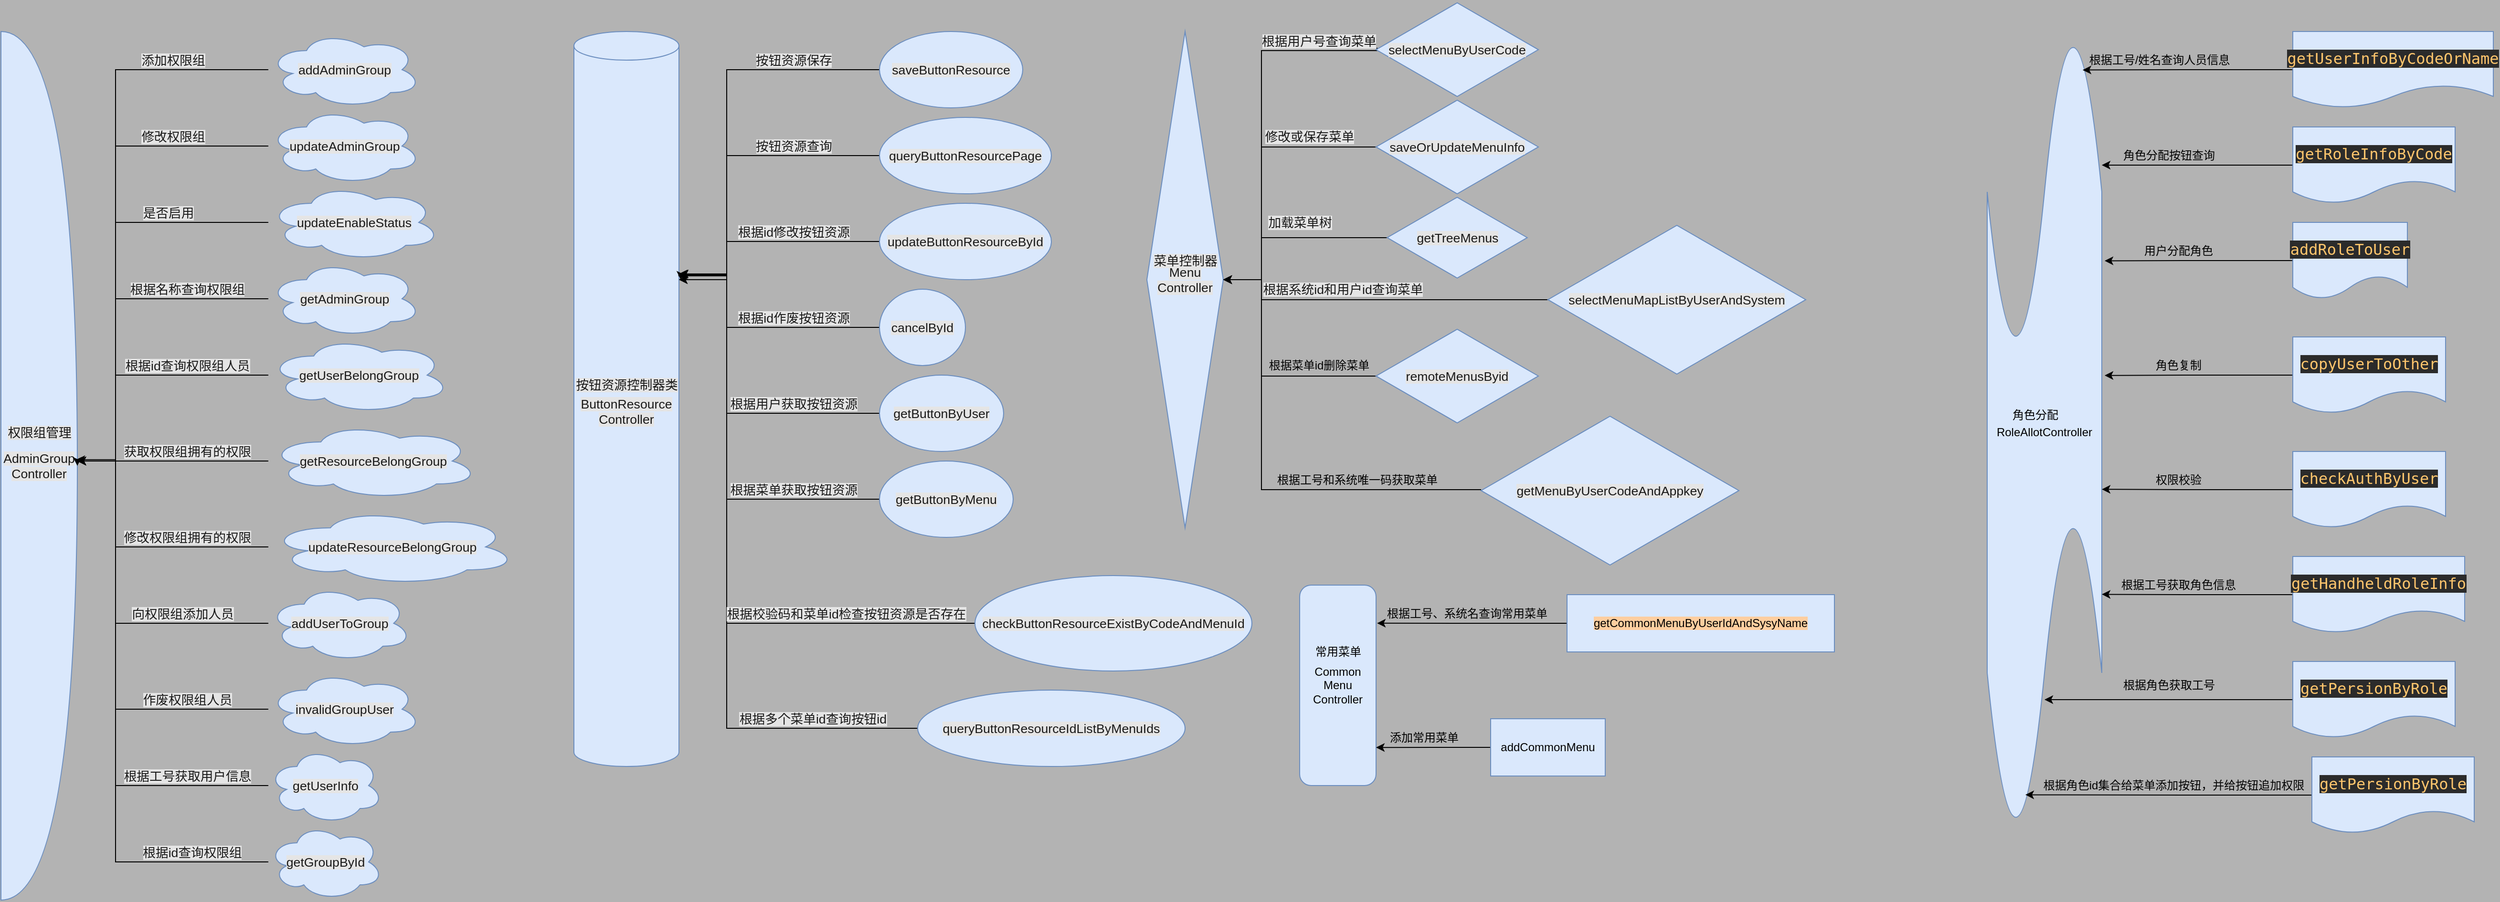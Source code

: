 <mxfile version="13.9.7" type="github">
  <diagram id="0nMQCCQZS5VqwpWak0t-" name="Page-1">
    <mxGraphModel dx="1102" dy="591" grid="1" gridSize="10" guides="1" tooltips="1" connect="1" arrows="1" fold="1" page="1" pageScale="1" pageWidth="3300" pageHeight="4681" background="#B3B3B3" math="0" shadow="0">
      <root>
        <mxCell id="0" />
        <mxCell id="1" parent="0" />
        <mxCell id="55qW9BjzEcxhO7VvElrI-4" value="&lt;span style=&quot;color: rgb(25 , 25 , 25) ; font-size: 13.333px ; background-color: rgb(229 , 229 , 229)&quot;&gt;AdminGroup&lt;br&gt;Controller&lt;/span&gt;" style="shape=or;whiteSpace=wrap;html=1;rounded=0;strokeColor=#6c8ebf;fillColor=#dae8fc;" parent="1" vertex="1">
          <mxGeometry x="40" y="80" width="80" height="910" as="geometry" />
        </mxCell>
        <mxCell id="55qW9BjzEcxhO7VvElrI-6" value="" style="edgeStyle=orthogonalEdgeStyle;rounded=0;orthogonalLoop=1;jettySize=auto;html=1;" parent="1" source="55qW9BjzEcxhO7VvElrI-5" target="55qW9BjzEcxhO7VvElrI-4" edge="1">
          <mxGeometry relative="1" as="geometry">
            <Array as="points">
              <mxPoint x="160" y="120" />
              <mxPoint x="160" y="530" />
            </Array>
          </mxGeometry>
        </mxCell>
        <mxCell id="55qW9BjzEcxhO7VvElrI-5" value="&lt;span style=&quot;color: rgb(25 , 25 , 25) ; font-size: 13.333px ; background-color: rgb(229 , 229 , 229)&quot;&gt;addAdminGroup&lt;/span&gt;" style="ellipse;shape=cloud;whiteSpace=wrap;html=1;rounded=0;strokeColor=#6c8ebf;fillColor=#dae8fc;" parent="1" vertex="1">
          <mxGeometry x="320" y="80" width="160" height="80" as="geometry" />
        </mxCell>
        <mxCell id="55qW9BjzEcxhO7VvElrI-8" value="" style="edgeStyle=orthogonalEdgeStyle;rounded=0;orthogonalLoop=1;jettySize=auto;html=1;" parent="1" source="55qW9BjzEcxhO7VvElrI-7" target="55qW9BjzEcxhO7VvElrI-4" edge="1">
          <mxGeometry relative="1" as="geometry">
            <Array as="points">
              <mxPoint x="160" y="200" />
              <mxPoint x="160" y="530" />
            </Array>
          </mxGeometry>
        </mxCell>
        <mxCell id="55qW9BjzEcxhO7VvElrI-7" value="&lt;span style=&quot;color: rgb(25 , 25 , 25) ; font-size: 13.333px ; background-color: rgb(229 , 229 , 229)&quot;&gt;updateAdminGroup&lt;/span&gt;" style="ellipse;shape=cloud;whiteSpace=wrap;html=1;rounded=0;strokeColor=#6c8ebf;fillColor=#dae8fc;" parent="1" vertex="1">
          <mxGeometry x="320" y="160" width="160" height="80" as="geometry" />
        </mxCell>
        <mxCell id="55qW9BjzEcxhO7VvElrI-19" value="" style="edgeStyle=orthogonalEdgeStyle;rounded=0;orthogonalLoop=1;jettySize=auto;html=1;" parent="1" source="55qW9BjzEcxhO7VvElrI-9" target="55qW9BjzEcxhO7VvElrI-4" edge="1">
          <mxGeometry relative="1" as="geometry">
            <Array as="points">
              <mxPoint x="160" y="280" />
              <mxPoint x="160" y="530" />
            </Array>
          </mxGeometry>
        </mxCell>
        <mxCell id="55qW9BjzEcxhO7VvElrI-9" value="&lt;span style=&quot;color: rgb(25 , 25 , 25) ; font-size: 13.333px ; background-color: rgb(229 , 229 , 229)&quot;&gt;updateEnableStatus&lt;/span&gt;" style="ellipse;shape=cloud;whiteSpace=wrap;html=1;rounded=0;strokeColor=#6c8ebf;fillColor=#dae8fc;" parent="1" vertex="1">
          <mxGeometry x="320" y="240" width="180" height="80" as="geometry" />
        </mxCell>
        <mxCell id="55qW9BjzEcxhO7VvElrI-20" value="" style="edgeStyle=orthogonalEdgeStyle;rounded=0;orthogonalLoop=1;jettySize=auto;html=1;" parent="1" source="55qW9BjzEcxhO7VvElrI-10" target="55qW9BjzEcxhO7VvElrI-4" edge="1">
          <mxGeometry relative="1" as="geometry">
            <Array as="points">
              <mxPoint x="160" y="360" />
              <mxPoint x="160" y="530" />
            </Array>
          </mxGeometry>
        </mxCell>
        <mxCell id="55qW9BjzEcxhO7VvElrI-10" value="&lt;span style=&quot;color: rgb(25 , 25 , 25) ; font-size: 13.333px ; background-color: rgb(229 , 229 , 229)&quot;&gt;getAdminGroup&lt;/span&gt;" style="ellipse;shape=cloud;whiteSpace=wrap;html=1;rounded=0;strokeColor=#6c8ebf;fillColor=#dae8fc;" parent="1" vertex="1">
          <mxGeometry x="320" y="320" width="160" height="80" as="geometry" />
        </mxCell>
        <mxCell id="55qW9BjzEcxhO7VvElrI-21" value="" style="edgeStyle=orthogonalEdgeStyle;rounded=0;orthogonalLoop=1;jettySize=auto;html=1;" parent="1" source="55qW9BjzEcxhO7VvElrI-11" target="55qW9BjzEcxhO7VvElrI-4" edge="1">
          <mxGeometry relative="1" as="geometry">
            <Array as="points">
              <mxPoint x="160" y="440" />
              <mxPoint x="160" y="530" />
            </Array>
          </mxGeometry>
        </mxCell>
        <mxCell id="55qW9BjzEcxhO7VvElrI-11" value="&lt;span style=&quot;color: rgb(25 , 25 , 25) ; font-size: 13.333px ; background-color: rgb(229 , 229 , 229)&quot;&gt;getUserBelongGroup&lt;/span&gt;" style="ellipse;shape=cloud;whiteSpace=wrap;html=1;rounded=0;strokeColor=#6c8ebf;fillColor=#dae8fc;" parent="1" vertex="1">
          <mxGeometry x="320" y="400" width="190" height="80" as="geometry" />
        </mxCell>
        <mxCell id="55qW9BjzEcxhO7VvElrI-31" value="" style="edgeStyle=orthogonalEdgeStyle;rounded=0;orthogonalLoop=1;jettySize=auto;html=1;" parent="1" source="55qW9BjzEcxhO7VvElrI-12" edge="1">
          <mxGeometry relative="1" as="geometry">
            <mxPoint x="120" y="530" as="targetPoint" />
          </mxGeometry>
        </mxCell>
        <mxCell id="55qW9BjzEcxhO7VvElrI-12" value="&lt;span style=&quot;color: rgb(25 , 25 , 25) ; font-size: 13.333px ; background-color: rgb(229 , 229 , 229)&quot;&gt;getResourceBelongGroup&lt;/span&gt;" style="ellipse;shape=cloud;whiteSpace=wrap;html=1;rounded=0;strokeColor=#6c8ebf;fillColor=#dae8fc;" parent="1" vertex="1">
          <mxGeometry x="320" y="490" width="220" height="80" as="geometry" />
        </mxCell>
        <mxCell id="55qW9BjzEcxhO7VvElrI-39" style="edgeStyle=orthogonalEdgeStyle;rounded=0;orthogonalLoop=1;jettySize=auto;html=1;entryX=0.988;entryY=0.493;entryDx=0;entryDy=0;entryPerimeter=0;" parent="1" source="55qW9BjzEcxhO7VvElrI-13" target="55qW9BjzEcxhO7VvElrI-4" edge="1">
          <mxGeometry relative="1" as="geometry">
            <Array as="points">
              <mxPoint x="160" y="620" />
              <mxPoint x="160" y="529" />
            </Array>
          </mxGeometry>
        </mxCell>
        <mxCell id="55qW9BjzEcxhO7VvElrI-13" value="&lt;span style=&quot;color: rgb(25 , 25 , 25) ; font-size: 13.333px ; background-color: rgb(229 , 229 , 229)&quot;&gt;updateResourceBelongGroup&lt;/span&gt;" style="ellipse;shape=cloud;whiteSpace=wrap;html=1;rounded=0;strokeColor=#6c8ebf;fillColor=#dae8fc;" parent="1" vertex="1">
          <mxGeometry x="320" y="580" width="260" height="80" as="geometry" />
        </mxCell>
        <mxCell id="55qW9BjzEcxhO7VvElrI-40" style="edgeStyle=orthogonalEdgeStyle;rounded=0;orthogonalLoop=1;jettySize=auto;html=1;entryX=1;entryY=0.5;entryDx=0;entryDy=0;entryPerimeter=0;" parent="1" source="55qW9BjzEcxhO7VvElrI-14" target="55qW9BjzEcxhO7VvElrI-4" edge="1">
          <mxGeometry relative="1" as="geometry">
            <mxPoint x="260" y="660" as="targetPoint" />
            <Array as="points">
              <mxPoint x="160" y="700" />
              <mxPoint x="160" y="530" />
              <mxPoint x="120" y="530" />
            </Array>
          </mxGeometry>
        </mxCell>
        <mxCell id="55qW9BjzEcxhO7VvElrI-14" value="&lt;span style=&quot;color: rgb(25 , 25 , 25) ; font-size: 13.333px ; background-color: rgb(229 , 229 , 229)&quot;&gt;addUserToGroup&lt;/span&gt;" style="ellipse;shape=cloud;whiteSpace=wrap;html=1;rounded=0;strokeColor=#6c8ebf;fillColor=#dae8fc;" parent="1" vertex="1">
          <mxGeometry x="320" y="660" width="150" height="80" as="geometry" />
        </mxCell>
        <mxCell id="55qW9BjzEcxhO7VvElrI-42" value="" style="edgeStyle=orthogonalEdgeStyle;rounded=0;orthogonalLoop=1;jettySize=auto;html=1;" parent="1" source="55qW9BjzEcxhO7VvElrI-15" edge="1">
          <mxGeometry relative="1" as="geometry">
            <mxPoint x="120" y="530" as="targetPoint" />
            <Array as="points">
              <mxPoint x="160" y="790" />
              <mxPoint x="160" y="530" />
            </Array>
          </mxGeometry>
        </mxCell>
        <mxCell id="55qW9BjzEcxhO7VvElrI-15" value="&lt;span style=&quot;color: rgb(25 , 25 , 25) ; font-size: 13.333px ; background-color: rgb(229 , 229 , 229)&quot;&gt;invalidGroupUser&lt;/span&gt;" style="ellipse;shape=cloud;whiteSpace=wrap;html=1;rounded=0;strokeColor=#6c8ebf;fillColor=#dae8fc;" parent="1" vertex="1">
          <mxGeometry x="320" y="750" width="160" height="80" as="geometry" />
        </mxCell>
        <mxCell id="55qW9BjzEcxhO7VvElrI-16" value="&lt;span style=&quot;color: rgb(25 , 25 , 25) ; font-size: 13.333px ; background-color: rgb(229 , 229 , 229)&quot;&gt;权限组管理&lt;/span&gt;" style="text;html=1;resizable=0;autosize=1;align=center;verticalAlign=middle;points=[];fillColor=none;strokeColor=none;rounded=0;" parent="1" vertex="1">
          <mxGeometry x="40" y="490" width="80" height="20" as="geometry" />
        </mxCell>
        <mxCell id="55qW9BjzEcxhO7VvElrI-44" value="" style="edgeStyle=orthogonalEdgeStyle;rounded=0;orthogonalLoop=1;jettySize=auto;html=1;" parent="1" source="55qW9BjzEcxhO7VvElrI-17" edge="1">
          <mxGeometry relative="1" as="geometry">
            <mxPoint x="120" y="530" as="targetPoint" />
            <Array as="points">
              <mxPoint x="160" y="870" />
              <mxPoint x="160" y="530" />
            </Array>
          </mxGeometry>
        </mxCell>
        <mxCell id="55qW9BjzEcxhO7VvElrI-17" value="&lt;span style=&quot;color: rgb(25 , 25 , 25) ; font-size: 13.333px ; background-color: rgb(229 , 229 , 229)&quot;&gt;getUserInfo&lt;/span&gt;" style="ellipse;shape=cloud;whiteSpace=wrap;html=1;rounded=0;strokeColor=#6c8ebf;fillColor=#dae8fc;" parent="1" vertex="1">
          <mxGeometry x="320" y="830" width="120" height="80" as="geometry" />
        </mxCell>
        <mxCell id="55qW9BjzEcxhO7VvElrI-45" style="edgeStyle=orthogonalEdgeStyle;rounded=0;orthogonalLoop=1;jettySize=auto;html=1;" parent="1" source="55qW9BjzEcxhO7VvElrI-18" edge="1">
          <mxGeometry relative="1" as="geometry">
            <mxPoint x="120" y="530" as="targetPoint" />
            <Array as="points">
              <mxPoint x="160" y="950" />
              <mxPoint x="160" y="530" />
            </Array>
          </mxGeometry>
        </mxCell>
        <mxCell id="55qW9BjzEcxhO7VvElrI-18" value="&lt;span style=&quot;color: rgb(25 , 25 , 25) ; font-size: 13.333px ; background-color: rgb(229 , 229 , 229)&quot;&gt;getGroupById&lt;/span&gt;" style="ellipse;shape=cloud;whiteSpace=wrap;html=1;rounded=0;strokeColor=#6c8ebf;fillColor=#dae8fc;" parent="1" vertex="1">
          <mxGeometry x="320" y="910" width="120" height="80" as="geometry" />
        </mxCell>
        <mxCell id="55qW9BjzEcxhO7VvElrI-32" value="&lt;span style=&quot;color: rgb(25 , 25 , 25) ; font-size: 13.333px ; background-color: rgb(229 , 229 , 229)&quot;&gt;添加权限组&lt;/span&gt;" style="text;html=1;resizable=0;autosize=1;align=center;verticalAlign=middle;points=[];fillColor=none;strokeColor=none;rounded=0;" parent="1" vertex="1">
          <mxGeometry x="180" y="100" width="80" height="20" as="geometry" />
        </mxCell>
        <mxCell id="55qW9BjzEcxhO7VvElrI-33" value="&lt;span style=&quot;color: rgb(25 , 25 , 25) ; font-size: 13.333px ; background-color: rgb(229 , 229 , 229)&quot;&gt;修改权限组&lt;/span&gt;" style="text;html=1;resizable=0;autosize=1;align=center;verticalAlign=middle;points=[];fillColor=none;strokeColor=none;rounded=0;" parent="1" vertex="1">
          <mxGeometry x="180" y="180" width="80" height="20" as="geometry" />
        </mxCell>
        <mxCell id="55qW9BjzEcxhO7VvElrI-34" value="&lt;span style=&quot;color: rgb(25 , 25 , 25) ; font-size: 13.333px ; background-color: rgb(229 , 229 , 229)&quot;&gt;是否启用&lt;/span&gt;" style="text;html=1;resizable=0;autosize=1;align=center;verticalAlign=middle;points=[];fillColor=none;strokeColor=none;rounded=0;" parent="1" vertex="1">
          <mxGeometry x="180" y="260" width="70" height="20" as="geometry" />
        </mxCell>
        <mxCell id="55qW9BjzEcxhO7VvElrI-35" value="&lt;span style=&quot;color: rgb(25 , 25 , 25) ; font-size: 13.333px ; background-color: rgb(229 , 229 , 229)&quot;&gt;根据名称查询权限组&lt;/span&gt;" style="text;html=1;resizable=0;autosize=1;align=center;verticalAlign=middle;points=[];fillColor=none;strokeColor=none;rounded=0;" parent="1" vertex="1">
          <mxGeometry x="170" y="340" width="130" height="20" as="geometry" />
        </mxCell>
        <mxCell id="55qW9BjzEcxhO7VvElrI-36" value="&lt;span style=&quot;color: rgb(25 , 25 , 25) ; font-size: 13.333px ; background-color: rgb(229 , 229 , 229)&quot;&gt;根据id查询权限组人员&lt;/span&gt;" style="text;html=1;resizable=0;autosize=1;align=center;verticalAlign=middle;points=[];fillColor=none;strokeColor=none;rounded=0;" parent="1" vertex="1">
          <mxGeometry x="165" y="420" width="140" height="20" as="geometry" />
        </mxCell>
        <mxCell id="55qW9BjzEcxhO7VvElrI-46" value="&lt;span style=&quot;color: rgb(25 , 25 , 25) ; font-size: 13.333px ; background-color: rgb(229 , 229 , 229)&quot;&gt;获取权限组拥有的权限&lt;/span&gt;" style="text;html=1;resizable=0;autosize=1;align=center;verticalAlign=middle;points=[];fillColor=none;strokeColor=none;rounded=0;" parent="1" vertex="1">
          <mxGeometry x="160" y="510" width="150" height="20" as="geometry" />
        </mxCell>
        <mxCell id="55qW9BjzEcxhO7VvElrI-47" value="&lt;span style=&quot;color: rgb(25 , 25 , 25) ; font-size: 13.333px ; background-color: rgb(229 , 229 , 229)&quot;&gt;修改权限组拥有的权限&lt;/span&gt;" style="text;html=1;resizable=0;autosize=1;align=center;verticalAlign=middle;points=[];fillColor=none;strokeColor=none;rounded=0;" parent="1" vertex="1">
          <mxGeometry x="160" y="600" width="150" height="20" as="geometry" />
        </mxCell>
        <mxCell id="55qW9BjzEcxhO7VvElrI-48" value="&lt;span style=&quot;color: rgb(25 , 25 , 25) ; font-size: 13.333px ; background-color: rgb(229 , 229 , 229)&quot;&gt;向权限组添加人员&lt;/span&gt;" style="text;html=1;resizable=0;autosize=1;align=center;verticalAlign=middle;points=[];fillColor=none;strokeColor=none;rounded=0;" parent="1" vertex="1">
          <mxGeometry x="170" y="680" width="120" height="20" as="geometry" />
        </mxCell>
        <mxCell id="55qW9BjzEcxhO7VvElrI-49" value="&lt;span style=&quot;color: rgb(25 , 25 , 25) ; font-size: 13.333px ; background-color: rgb(229 , 229 , 229)&quot;&gt;作废权限组人员&lt;/span&gt;" style="text;html=1;resizable=0;autosize=1;align=center;verticalAlign=middle;points=[];fillColor=none;strokeColor=none;rounded=0;" parent="1" vertex="1">
          <mxGeometry x="180" y="770" width="110" height="20" as="geometry" />
        </mxCell>
        <mxCell id="55qW9BjzEcxhO7VvElrI-50" value="&lt;span style=&quot;color: rgb(25 , 25 , 25) ; font-size: 13.333px ; background-color: rgb(229 , 229 , 229)&quot;&gt;根据工号获取用户信息&lt;/span&gt;" style="text;html=1;resizable=0;autosize=1;align=center;verticalAlign=middle;points=[];fillColor=none;strokeColor=none;rounded=0;" parent="1" vertex="1">
          <mxGeometry x="160" y="850" width="150" height="20" as="geometry" />
        </mxCell>
        <mxCell id="55qW9BjzEcxhO7VvElrI-51" value="&lt;span style=&quot;color: rgb(25 , 25 , 25) ; font-size: 13.333px ; background-color: rgb(229 , 229 , 229)&quot;&gt;根据id查询权限组&lt;/span&gt;" style="text;html=1;resizable=0;autosize=1;align=center;verticalAlign=middle;points=[];fillColor=none;strokeColor=none;rounded=0;" parent="1" vertex="1">
          <mxGeometry x="180" y="930" width="120" height="20" as="geometry" />
        </mxCell>
        <mxCell id="55qW9BjzEcxhO7VvElrI-52" value="&lt;span style=&quot;color: rgb(25 , 25 , 25) ; font-size: 13.333px ; background-color: rgb(229 , 229 , 229)&quot;&gt;ButtonResource&lt;br&gt;Controller&lt;/span&gt;" style="shape=cylinder3;whiteSpace=wrap;html=1;boundedLbl=1;backgroundOutline=1;size=15;rounded=0;strokeColor=#6c8ebf;fillColor=#dae8fc;" parent="1" vertex="1">
          <mxGeometry x="640" y="80" width="110" height="770" as="geometry" />
        </mxCell>
        <mxCell id="55qW9BjzEcxhO7VvElrI-54" value="&lt;span style=&quot;color: rgb(25 , 25 , 25) ; font-size: 13.333px ; background-color: rgb(229 , 229 , 229)&quot;&gt;按钮资源控制器类&lt;/span&gt;" style="text;html=1;resizable=0;autosize=1;align=center;verticalAlign=middle;points=[];fillColor=none;strokeColor=none;rounded=0;" parent="1" vertex="1">
          <mxGeometry x="635" y="440" width="120" height="20" as="geometry" />
        </mxCell>
        <mxCell id="55qW9BjzEcxhO7VvElrI-56" style="edgeStyle=orthogonalEdgeStyle;rounded=0;orthogonalLoop=1;jettySize=auto;html=1;" parent="1" source="55qW9BjzEcxhO7VvElrI-55" target="55qW9BjzEcxhO7VvElrI-52" edge="1">
          <mxGeometry relative="1" as="geometry">
            <Array as="points">
              <mxPoint x="800" y="120" />
              <mxPoint x="800" y="335" />
            </Array>
          </mxGeometry>
        </mxCell>
        <mxCell id="55qW9BjzEcxhO7VvElrI-55" value="&lt;span style=&quot;color: rgb(25 , 25 , 25) ; font-size: 13.333px ; background-color: rgb(229 , 229 , 229)&quot;&gt;saveButtonResource&lt;/span&gt;" style="ellipse;whiteSpace=wrap;html=1;rounded=0;strokeColor=#6c8ebf;fillColor=#dae8fc;" parent="1" vertex="1">
          <mxGeometry x="960" y="80" width="150" height="80" as="geometry" />
        </mxCell>
        <mxCell id="55qW9BjzEcxhO7VvElrI-64" style="edgeStyle=orthogonalEdgeStyle;rounded=0;orthogonalLoop=1;jettySize=auto;html=1;" parent="1" source="55qW9BjzEcxhO7VvElrI-57" edge="1">
          <mxGeometry relative="1" as="geometry">
            <mxPoint x="749" y="336" as="targetPoint" />
            <Array as="points">
              <mxPoint x="800" y="210" />
              <mxPoint x="800" y="336" />
            </Array>
          </mxGeometry>
        </mxCell>
        <mxCell id="55qW9BjzEcxhO7VvElrI-57" value="&lt;span style=&quot;color: rgb(25 , 25 , 25) ; font-size: 13.333px ; background-color: rgb(229 , 229 , 229)&quot;&gt;queryButtonResourcePage&lt;/span&gt;" style="ellipse;whiteSpace=wrap;html=1;rounded=0;strokeColor=#6c8ebf;fillColor=#dae8fc;" parent="1" vertex="1">
          <mxGeometry x="960" y="170" width="180" height="80" as="geometry" />
        </mxCell>
        <mxCell id="55qW9BjzEcxhO7VvElrI-66" style="edgeStyle=orthogonalEdgeStyle;rounded=0;orthogonalLoop=1;jettySize=auto;html=1;" parent="1" source="55qW9BjzEcxhO7VvElrI-58" edge="1">
          <mxGeometry relative="1" as="geometry">
            <mxPoint x="751" y="334" as="targetPoint" />
            <Array as="points">
              <mxPoint x="800" y="390" />
              <mxPoint x="800" y="334" />
            </Array>
          </mxGeometry>
        </mxCell>
        <mxCell id="55qW9BjzEcxhO7VvElrI-58" value="&lt;span style=&quot;color: rgb(25 , 25 , 25) ; font-size: 13.333px ; background-color: rgb(229 , 229 , 229)&quot;&gt;cancelById&lt;/span&gt;" style="ellipse;whiteSpace=wrap;html=1;rounded=0;strokeColor=#6c8ebf;fillColor=#dae8fc;" parent="1" vertex="1">
          <mxGeometry x="960" y="350" width="90" height="80" as="geometry" />
        </mxCell>
        <mxCell id="55qW9BjzEcxhO7VvElrI-65" style="edgeStyle=orthogonalEdgeStyle;rounded=0;orthogonalLoop=1;jettySize=auto;html=1;" parent="1" source="55qW9BjzEcxhO7VvElrI-59" edge="1">
          <mxGeometry relative="1" as="geometry">
            <mxPoint x="750" y="334" as="targetPoint" />
            <Array as="points">
              <mxPoint x="800" y="300" />
              <mxPoint x="800" y="334" />
            </Array>
          </mxGeometry>
        </mxCell>
        <mxCell id="55qW9BjzEcxhO7VvElrI-59" value="&lt;span style=&quot;color: rgb(25 , 25 , 25) ; font-size: 13.333px ; background-color: rgb(229 , 229 , 229)&quot;&gt;updateButtonResourceById&lt;/span&gt;" style="ellipse;whiteSpace=wrap;html=1;rounded=0;strokeColor=#6c8ebf;fillColor=#dae8fc;" parent="1" vertex="1">
          <mxGeometry x="960" y="260" width="180" height="80" as="geometry" />
        </mxCell>
        <mxCell id="55qW9BjzEcxhO7VvElrI-69" style="edgeStyle=orthogonalEdgeStyle;rounded=0;orthogonalLoop=1;jettySize=auto;html=1;" parent="1" source="55qW9BjzEcxhO7VvElrI-60" target="55qW9BjzEcxhO7VvElrI-52" edge="1">
          <mxGeometry relative="1" as="geometry">
            <Array as="points">
              <mxPoint x="800" y="700" />
              <mxPoint x="800" y="340" />
            </Array>
          </mxGeometry>
        </mxCell>
        <mxCell id="55qW9BjzEcxhO7VvElrI-60" value="&lt;span style=&quot;color: rgb(25 , 25 , 25) ; font-size: 13.333px ; background-color: rgb(229 , 229 , 229)&quot;&gt;checkButtonResourceExistByCodeAndMenuId&lt;/span&gt;" style="ellipse;whiteSpace=wrap;html=1;rounded=0;strokeColor=#6c8ebf;fillColor=#dae8fc;" parent="1" vertex="1">
          <mxGeometry x="1060" y="650" width="290" height="100" as="geometry" />
        </mxCell>
        <mxCell id="55qW9BjzEcxhO7VvElrI-67" style="edgeStyle=orthogonalEdgeStyle;rounded=0;orthogonalLoop=1;jettySize=auto;html=1;" parent="1" source="55qW9BjzEcxhO7VvElrI-61" edge="1">
          <mxGeometry relative="1" as="geometry">
            <mxPoint x="749" y="335" as="targetPoint" />
            <Array as="points">
              <mxPoint x="800" y="480" />
              <mxPoint x="800" y="335" />
            </Array>
          </mxGeometry>
        </mxCell>
        <mxCell id="55qW9BjzEcxhO7VvElrI-61" value="&lt;span style=&quot;color: rgb(25 , 25 , 25) ; font-size: 13.333px ; background-color: rgb(229 , 229 , 229)&quot;&gt;getButtonByUser&lt;/span&gt;" style="ellipse;whiteSpace=wrap;html=1;rounded=0;strokeColor=#6c8ebf;fillColor=#dae8fc;" parent="1" vertex="1">
          <mxGeometry x="960" y="440" width="130" height="80" as="geometry" />
        </mxCell>
        <mxCell id="55qW9BjzEcxhO7VvElrI-68" style="edgeStyle=orthogonalEdgeStyle;rounded=0;orthogonalLoop=1;jettySize=auto;html=1;" parent="1" source="55qW9BjzEcxhO7VvElrI-62" edge="1">
          <mxGeometry relative="1" as="geometry">
            <mxPoint x="752" y="340" as="targetPoint" />
            <Array as="points">
              <mxPoint x="800" y="570" />
              <mxPoint x="800" y="335" />
            </Array>
          </mxGeometry>
        </mxCell>
        <mxCell id="55qW9BjzEcxhO7VvElrI-62" value="&lt;span style=&quot;color: rgb(25 , 25 , 25) ; font-size: 13.333px ; background-color: rgb(229 , 229 , 229)&quot;&gt;getButtonByMenu&lt;/span&gt;" style="ellipse;whiteSpace=wrap;html=1;rounded=0;strokeColor=#6c8ebf;fillColor=#dae8fc;" parent="1" vertex="1">
          <mxGeometry x="960" y="530" width="140" height="80" as="geometry" />
        </mxCell>
        <mxCell id="55qW9BjzEcxhO7VvElrI-70" style="edgeStyle=orthogonalEdgeStyle;rounded=0;orthogonalLoop=1;jettySize=auto;html=1;" parent="1" source="55qW9BjzEcxhO7VvElrI-63" target="55qW9BjzEcxhO7VvElrI-52" edge="1">
          <mxGeometry relative="1" as="geometry">
            <Array as="points">
              <mxPoint x="800" y="810" />
              <mxPoint x="800" y="340" />
            </Array>
          </mxGeometry>
        </mxCell>
        <mxCell id="55qW9BjzEcxhO7VvElrI-63" value="&lt;span style=&quot;color: rgb(25 , 25 , 25) ; font-size: 13.333px ; background-color: rgb(229 , 229 , 229)&quot;&gt;queryButtonResourceIdListByMenuIds&lt;/span&gt;" style="ellipse;whiteSpace=wrap;html=1;rounded=0;strokeColor=#6c8ebf;fillColor=#dae8fc;" parent="1" vertex="1">
          <mxGeometry x="1000" y="770" width="280" height="80" as="geometry" />
        </mxCell>
        <mxCell id="55qW9BjzEcxhO7VvElrI-71" value="&lt;span style=&quot;color: rgb(25 , 25 , 25) ; font-size: 13.333px ; background-color: rgb(229 , 229 , 229)&quot;&gt;按钮资源保存&lt;/span&gt;" style="text;html=1;resizable=0;autosize=1;align=center;verticalAlign=middle;points=[];fillColor=none;strokeColor=none;rounded=0;" parent="1" vertex="1">
          <mxGeometry x="825" y="100" width="90" height="20" as="geometry" />
        </mxCell>
        <mxCell id="55qW9BjzEcxhO7VvElrI-73" value="&lt;span style=&quot;color: rgb(25 , 25 , 25) ; font-size: 13.333px ; background-color: rgb(229 , 229 , 229)&quot;&gt;根据多个菜单id查询按钮id&lt;/span&gt;" style="text;html=1;resizable=0;autosize=1;align=center;verticalAlign=middle;points=[];fillColor=none;strokeColor=none;rounded=0;" parent="1" vertex="1">
          <mxGeometry x="805" y="790" width="170" height="20" as="geometry" />
        </mxCell>
        <mxCell id="55qW9BjzEcxhO7VvElrI-74" value="&lt;span style=&quot;color: rgb(25 , 25 , 25) ; font-size: 13.333px ; background-color: rgb(229 , 229 , 229)&quot;&gt;根据校验码和菜单id检查按钮资源是否存在&lt;/span&gt;" style="text;html=1;resizable=0;autosize=1;align=center;verticalAlign=middle;points=[];fillColor=none;strokeColor=none;rounded=0;" parent="1" vertex="1">
          <mxGeometry x="795" y="680" width="260" height="20" as="geometry" />
        </mxCell>
        <mxCell id="55qW9BjzEcxhO7VvElrI-75" value="&lt;span style=&quot;color: rgb(25 , 25 , 25) ; font-size: 13.333px ; background-color: rgb(229 , 229 , 229)&quot;&gt;根据菜单获取按钮资源&lt;/span&gt;" style="text;html=1;resizable=0;autosize=1;align=center;verticalAlign=middle;points=[];fillColor=none;strokeColor=none;rounded=0;" parent="1" vertex="1">
          <mxGeometry x="795" y="550" width="150" height="20" as="geometry" />
        </mxCell>
        <mxCell id="55qW9BjzEcxhO7VvElrI-76" value="&lt;span style=&quot;color: rgb(25 , 25 , 25) ; font-size: 13.333px ; background-color: rgb(229 , 229 , 229)&quot;&gt;根据用户获取按钮资源&lt;/span&gt;" style="text;html=1;resizable=0;autosize=1;align=center;verticalAlign=middle;points=[];fillColor=none;strokeColor=none;rounded=0;" parent="1" vertex="1">
          <mxGeometry x="795" y="460" width="150" height="20" as="geometry" />
        </mxCell>
        <mxCell id="55qW9BjzEcxhO7VvElrI-77" value="&lt;span style=&quot;color: rgb(25 , 25 , 25) ; font-size: 13.333px ; background-color: rgb(229 , 229 , 229)&quot;&gt;根据id作废按钮资源&lt;/span&gt;" style="text;html=1;resizable=0;autosize=1;align=center;verticalAlign=middle;points=[];fillColor=none;strokeColor=none;rounded=0;" parent="1" vertex="1">
          <mxGeometry x="805" y="370" width="130" height="20" as="geometry" />
        </mxCell>
        <mxCell id="55qW9BjzEcxhO7VvElrI-78" value="&lt;span style=&quot;color: rgb(25 , 25 , 25) ; font-size: 13.333px ; background-color: rgb(229 , 229 , 229)&quot;&gt;按钮资源查询&lt;/span&gt;" style="text;html=1;resizable=0;autosize=1;align=center;verticalAlign=middle;points=[];fillColor=none;strokeColor=none;rounded=0;" parent="1" vertex="1">
          <mxGeometry x="825" y="190" width="90" height="20" as="geometry" />
        </mxCell>
        <mxCell id="55qW9BjzEcxhO7VvElrI-79" value="&lt;span style=&quot;color: rgb(25 , 25 , 25) ; font-size: 13.333px ; background-color: rgb(229 , 229 , 229)&quot;&gt;根据id修改按钮资源&lt;/span&gt;" style="text;html=1;resizable=0;autosize=1;align=center;verticalAlign=middle;points=[];fillColor=none;strokeColor=none;rounded=0;" parent="1" vertex="1">
          <mxGeometry x="805" y="280" width="130" height="20" as="geometry" />
        </mxCell>
        <mxCell id="55qW9BjzEcxhO7VvElrI-80" value="&lt;span style=&quot;color: rgb(25 , 25 , 25) ; font-size: 13.333px ; background-color: rgb(229 , 229 , 229)&quot;&gt;Menu&lt;br&gt;Controller&lt;/span&gt;" style="rhombus;whiteSpace=wrap;html=1;rounded=0;strokeColor=#6c8ebf;fillColor=#dae8fc;" parent="1" vertex="1">
          <mxGeometry x="1240" y="80" width="80" height="520" as="geometry" />
        </mxCell>
        <mxCell id="55qW9BjzEcxhO7VvElrI-82" style="edgeStyle=orthogonalEdgeStyle;rounded=0;orthogonalLoop=1;jettySize=auto;html=1;exitX=0.006;exitY=0.48;exitDx=0;exitDy=0;exitPerimeter=0;" parent="1" source="55qW9BjzEcxhO7VvElrI-93" target="55qW9BjzEcxhO7VvElrI-80" edge="1">
          <mxGeometry relative="1" as="geometry">
            <mxPoint x="1470" y="100" as="sourcePoint" />
            <Array as="points">
              <mxPoint x="1481" y="100" />
              <mxPoint x="1360" y="100" />
              <mxPoint x="1360" y="340" />
            </Array>
          </mxGeometry>
        </mxCell>
        <mxCell id="55qW9BjzEcxhO7VvElrI-95" style="edgeStyle=orthogonalEdgeStyle;rounded=0;orthogonalLoop=1;jettySize=auto;html=1;" parent="1" source="55qW9BjzEcxhO7VvElrI-87" target="55qW9BjzEcxhO7VvElrI-80" edge="1">
          <mxGeometry relative="1" as="geometry">
            <Array as="points">
              <mxPoint x="1360" y="441" />
              <mxPoint x="1360" y="340" />
            </Array>
          </mxGeometry>
        </mxCell>
        <mxCell id="55qW9BjzEcxhO7VvElrI-87" value="&lt;span style=&quot;color: rgb(25 , 25 , 25) ; font-size: 13.333px ; background-color: rgb(229 , 229 , 229)&quot;&gt;remoteMenusByid&lt;/span&gt;" style="html=1;whiteSpace=wrap;aspect=fixed;shape=isoRectangle;rounded=0;strokeColor=#6c8ebf;fillColor=#dae8fc;" parent="1" vertex="1">
          <mxGeometry x="1480" y="390" width="170" height="101.99" as="geometry" />
        </mxCell>
        <mxCell id="55qW9BjzEcxhO7VvElrI-94" style="edgeStyle=orthogonalEdgeStyle;rounded=0;orthogonalLoop=1;jettySize=auto;html=1;" parent="1" source="55qW9BjzEcxhO7VvElrI-88" target="55qW9BjzEcxhO7VvElrI-80" edge="1">
          <mxGeometry relative="1" as="geometry">
            <mxPoint x="1350" y="490" as="targetPoint" />
            <Array as="points">
              <mxPoint x="1360" y="560" />
              <mxPoint x="1360" y="340" />
            </Array>
          </mxGeometry>
        </mxCell>
        <mxCell id="55qW9BjzEcxhO7VvElrI-88" value="&lt;span style=&quot;color: rgb(25 , 25 , 25) ; font-size: 13.333px ; background-color: rgb(229 , 229 , 229)&quot;&gt;getMenuByUserCodeAndAppkey&lt;/span&gt;" style="html=1;whiteSpace=wrap;aspect=fixed;shape=isoRectangle;rounded=0;strokeColor=#6c8ebf;fillColor=#dae8fc;" parent="1" vertex="1">
          <mxGeometry x="1590" y="480" width="270" height="161.98" as="geometry" />
        </mxCell>
        <mxCell id="55qW9BjzEcxhO7VvElrI-96" style="edgeStyle=orthogonalEdgeStyle;rounded=0;orthogonalLoop=1;jettySize=auto;html=1;" parent="1" source="55qW9BjzEcxhO7VvElrI-90" target="55qW9BjzEcxhO7VvElrI-80" edge="1">
          <mxGeometry relative="1" as="geometry">
            <Array as="points">
              <mxPoint x="1360" y="361" />
              <mxPoint x="1360" y="340" />
            </Array>
          </mxGeometry>
        </mxCell>
        <mxCell id="55qW9BjzEcxhO7VvElrI-90" value="&lt;span style=&quot;color: rgb(25 , 25 , 25) ; font-size: 13.333px ; background-color: rgb(229 , 229 , 229)&quot;&gt;selectMenuMapListByUserAndSystem&lt;/span&gt;" style="html=1;whiteSpace=wrap;aspect=fixed;shape=isoRectangle;rounded=0;strokeColor=#6c8ebf;fillColor=#dae8fc;" parent="1" vertex="1">
          <mxGeometry x="1660" y="280" width="270" height="161.99" as="geometry" />
        </mxCell>
        <mxCell id="55qW9BjzEcxhO7VvElrI-97" style="edgeStyle=orthogonalEdgeStyle;rounded=0;orthogonalLoop=1;jettySize=auto;html=1;" parent="1" source="55qW9BjzEcxhO7VvElrI-91" target="55qW9BjzEcxhO7VvElrI-80" edge="1">
          <mxGeometry relative="1" as="geometry">
            <Array as="points">
              <mxPoint x="1360" y="296" />
              <mxPoint x="1360" y="340" />
            </Array>
          </mxGeometry>
        </mxCell>
        <mxCell id="55qW9BjzEcxhO7VvElrI-91" value="&lt;span style=&quot;color: rgb(25 , 25 , 25) ; font-size: 13.333px ; background-color: rgb(229 , 229 , 229)&quot;&gt;getTreeMenus&lt;/span&gt;" style="html=1;whiteSpace=wrap;aspect=fixed;shape=isoRectangle;rounded=0;strokeColor=#6c8ebf;fillColor=#dae8fc;" parent="1" vertex="1">
          <mxGeometry x="1491.66" y="251.99" width="146.69" height="88.01" as="geometry" />
        </mxCell>
        <mxCell id="55qW9BjzEcxhO7VvElrI-98" style="edgeStyle=orthogonalEdgeStyle;rounded=0;orthogonalLoop=1;jettySize=auto;html=1;" parent="1" source="55qW9BjzEcxhO7VvElrI-92" target="55qW9BjzEcxhO7VvElrI-80" edge="1">
          <mxGeometry relative="1" as="geometry">
            <Array as="points">
              <mxPoint x="1360" y="201" />
              <mxPoint x="1360" y="340" />
            </Array>
          </mxGeometry>
        </mxCell>
        <mxCell id="55qW9BjzEcxhO7VvElrI-92" value="&lt;span style=&quot;color: rgb(25 , 25 , 25) ; font-size: 13.333px ; background-color: rgb(229 , 229 , 229)&quot;&gt;saveOrUpdateMenuInfo&lt;/span&gt;" style="html=1;whiteSpace=wrap;aspect=fixed;shape=isoRectangle;rounded=0;strokeColor=#6c8ebf;fillColor=#dae8fc;" parent="1" vertex="1">
          <mxGeometry x="1480" y="150" width="170" height="101.99" as="geometry" />
        </mxCell>
        <mxCell id="55qW9BjzEcxhO7VvElrI-93" value="&lt;span style=&quot;color: rgb(25 , 25 , 25) ; font-size: 13.333px ; background-color: rgb(229 , 229 , 229)&quot;&gt;selectMenuByUserCode&lt;/span&gt;" style="html=1;whiteSpace=wrap;aspect=fixed;shape=isoRectangle;rounded=0;strokeColor=#6c8ebf;fillColor=#dae8fc;" parent="1" vertex="1">
          <mxGeometry x="1480" y="48.01" width="170" height="101.99" as="geometry" />
        </mxCell>
        <mxCell id="55qW9BjzEcxhO7VvElrI-99" value="&lt;span style=&quot;color: rgb(25 , 25 , 25) ; font-size: 13.333px ; background-color: rgb(229 , 229 , 229)&quot;&gt;根据用户号查询菜单&lt;/span&gt;" style="text;html=1;resizable=0;autosize=1;align=center;verticalAlign=middle;points=[];fillColor=none;strokeColor=none;rounded=0;" parent="1" vertex="1">
          <mxGeometry x="1355" y="80" width="130" height="20" as="geometry" />
        </mxCell>
        <mxCell id="55qW9BjzEcxhO7VvElrI-100" value="&lt;span style=&quot;color: rgb(25 , 25 , 25) ; font-size: 13.333px ; background-color: rgb(229 , 229 , 229)&quot;&gt;根据系统id和用户id查询菜单&lt;/span&gt;" style="text;html=1;resizable=0;autosize=1;align=center;verticalAlign=middle;points=[];fillColor=none;strokeColor=none;rounded=0;" parent="1" vertex="1">
          <mxGeometry x="1355" y="340" width="180" height="20" as="geometry" />
        </mxCell>
        <mxCell id="55qW9BjzEcxhO7VvElrI-101" value="根据菜单id删除菜单" style="text;html=1;resizable=0;autosize=1;align=center;verticalAlign=middle;points=[];fillColor=none;strokeColor=none;rounded=0;" parent="1" vertex="1">
          <mxGeometry x="1360" y="420" width="120" height="20" as="geometry" />
        </mxCell>
        <mxCell id="55qW9BjzEcxhO7VvElrI-102" value="&lt;span style=&quot;color: rgb(25 , 25 , 25) ; font-size: 13.333px ; background-color: rgb(229 , 229 , 229)&quot;&gt;加载菜单树&lt;/span&gt;" style="text;html=1;resizable=0;autosize=1;align=center;verticalAlign=middle;points=[];fillColor=none;strokeColor=none;rounded=0;" parent="1" vertex="1">
          <mxGeometry x="1360" y="270" width="80" height="20" as="geometry" />
        </mxCell>
        <mxCell id="55qW9BjzEcxhO7VvElrI-103" value="&lt;span style=&quot;color: rgb(25 , 25 , 25) ; font-size: 13.333px ; background-color: rgb(229 , 229 , 229)&quot;&gt;修改或保存菜单&lt;/span&gt;" style="text;html=1;resizable=0;autosize=1;align=center;verticalAlign=middle;points=[];fillColor=none;strokeColor=none;rounded=0;" parent="1" vertex="1">
          <mxGeometry x="1355" y="180" width="110" height="20" as="geometry" />
        </mxCell>
        <mxCell id="55qW9BjzEcxhO7VvElrI-104" value="根据工号和系统唯一码获取菜单" style="text;html=1;resizable=0;autosize=1;align=center;verticalAlign=middle;points=[];fillColor=none;strokeColor=none;rounded=0;" parent="1" vertex="1">
          <mxGeometry x="1370" y="540" width="180" height="20" as="geometry" />
        </mxCell>
        <mxCell id="55qW9BjzEcxhO7VvElrI-105" value="&lt;span style=&quot;color: rgb(25 , 25 , 25) ; font-size: 13.333px ; background-color: rgb(229 , 229 , 229)&quot;&gt;菜单控制器&lt;/span&gt;" style="text;html=1;resizable=0;autosize=1;align=center;verticalAlign=middle;points=[];fillColor=none;strokeColor=none;rounded=0;" parent="1" vertex="1">
          <mxGeometry x="1240" y="310" width="80" height="20" as="geometry" />
        </mxCell>
        <mxCell id="55qW9BjzEcxhO7VvElrI-106" value="Common&lt;br&gt;Menu&lt;br&gt;Controller" style="rounded=1;whiteSpace=wrap;html=1;strokeColor=#6c8ebf;fillColor=#dae8fc;" parent="1" vertex="1">
          <mxGeometry x="1400" y="660" width="80" height="210" as="geometry" />
        </mxCell>
        <mxCell id="55qW9BjzEcxhO7VvElrI-111" style="edgeStyle=orthogonalEdgeStyle;rounded=0;orthogonalLoop=1;jettySize=auto;html=1;entryX=1.013;entryY=0.19;entryDx=0;entryDy=0;entryPerimeter=0;" parent="1" source="55qW9BjzEcxhO7VvElrI-107" target="55qW9BjzEcxhO7VvElrI-106" edge="1">
          <mxGeometry relative="1" as="geometry" />
        </mxCell>
        <mxCell id="55qW9BjzEcxhO7VvElrI-107" value="&lt;span style=&quot;background-color: rgb(255 , 206 , 159)&quot;&gt;getCommonMenuByUserIdAndSysyName&lt;/span&gt;" style="rounded=0;whiteSpace=wrap;html=1;strokeColor=#6c8ebf;fillColor=#dae8fc;" parent="1" vertex="1">
          <mxGeometry x="1680" y="670" width="280" height="60" as="geometry" />
        </mxCell>
        <mxCell id="55qW9BjzEcxhO7VvElrI-112" style="edgeStyle=orthogonalEdgeStyle;rounded=0;orthogonalLoop=1;jettySize=auto;html=1;entryX=1;entryY=0.81;entryDx=0;entryDy=0;entryPerimeter=0;" parent="1" source="55qW9BjzEcxhO7VvElrI-108" target="55qW9BjzEcxhO7VvElrI-106" edge="1">
          <mxGeometry relative="1" as="geometry" />
        </mxCell>
        <mxCell id="55qW9BjzEcxhO7VvElrI-108" value="addCommonMenu" style="rounded=0;whiteSpace=wrap;html=1;strokeColor=#6c8ebf;fillColor=#dae8fc;" parent="1" vertex="1">
          <mxGeometry x="1600" y="800" width="120" height="60" as="geometry" />
        </mxCell>
        <mxCell id="55qW9BjzEcxhO7VvElrI-113" value="常用菜单" style="text;html=1;resizable=0;autosize=1;align=center;verticalAlign=middle;points=[];fillColor=none;strokeColor=none;rounded=0;" parent="1" vertex="1">
          <mxGeometry x="1410" y="720" width="60" height="20" as="geometry" />
        </mxCell>
        <mxCell id="55qW9BjzEcxhO7VvElrI-114" value="根据工号、系统名查询常用菜单" style="text;html=1;resizable=0;autosize=1;align=center;verticalAlign=middle;points=[];fillColor=none;strokeColor=none;rounded=0;" parent="1" vertex="1">
          <mxGeometry x="1485" y="680" width="180" height="20" as="geometry" />
        </mxCell>
        <mxCell id="55qW9BjzEcxhO7VvElrI-115" value="添加常用菜单" style="text;html=1;resizable=0;autosize=1;align=center;verticalAlign=middle;points=[];fillColor=none;strokeColor=none;rounded=0;" parent="1" vertex="1">
          <mxGeometry x="1485" y="810" width="90" height="20" as="geometry" />
        </mxCell>
        <mxCell id="55qW9BjzEcxhO7VvElrI-116" value="RoleAllotController" style="shape=tape;whiteSpace=wrap;html=1;rounded=0;strokeColor=#6c8ebf;fillColor=#dae8fc;" parent="1" vertex="1">
          <mxGeometry x="2120" y="80" width="120" height="840" as="geometry" />
        </mxCell>
        <mxCell id="55qW9BjzEcxhO7VvElrI-117" value="角色分配" style="text;html=1;resizable=0;autosize=1;align=center;verticalAlign=middle;points=[];fillColor=none;strokeColor=none;rounded=0;" parent="1" vertex="1">
          <mxGeometry x="2140" y="471.99" width="60" height="20" as="geometry" />
        </mxCell>
        <mxCell id="0UeXVPjD24YqgaCfHr41-11" style="edgeStyle=orthogonalEdgeStyle;rounded=0;orthogonalLoop=1;jettySize=auto;html=1;entryX=0.833;entryY=0.048;entryDx=0;entryDy=0;entryPerimeter=0;" edge="1" parent="1" source="55qW9BjzEcxhO7VvElrI-118" target="55qW9BjzEcxhO7VvElrI-116">
          <mxGeometry relative="1" as="geometry">
            <mxPoint x="2230" y="120" as="targetPoint" />
          </mxGeometry>
        </mxCell>
        <mxCell id="55qW9BjzEcxhO7VvElrI-118" value="&lt;pre style=&quot;background-color: #2b2b2b ; color: #a9b7c6 ; font-family: &amp;#34;jetbrains mono&amp;#34; , monospace ; font-size: 12.0pt&quot;&gt;&lt;span style=&quot;color: #ffc66d&quot;&gt;getUserInfoByCodeOrName&lt;/span&gt;&lt;/pre&gt;" style="shape=document;whiteSpace=wrap;html=1;boundedLbl=1;rounded=0;strokeColor=#6c8ebf;fillColor=#dae8fc;" parent="1" vertex="1">
          <mxGeometry x="2440" y="80" width="210" height="80" as="geometry" />
        </mxCell>
        <mxCell id="0UeXVPjD24YqgaCfHr41-12" style="edgeStyle=orthogonalEdgeStyle;rounded=0;orthogonalLoop=1;jettySize=auto;html=1;" edge="1" parent="1" source="0UeXVPjD24YqgaCfHr41-3">
          <mxGeometry relative="1" as="geometry">
            <mxPoint x="2240" y="220" as="targetPoint" />
          </mxGeometry>
        </mxCell>
        <mxCell id="0UeXVPjD24YqgaCfHr41-3" value="&lt;pre style=&quot;background-color: #2b2b2b ; color: #a9b7c6 ; font-family: &amp;#34;jetbrains mono&amp;#34; , monospace ; font-size: 12.0pt&quot;&gt;&lt;span style=&quot;color: #ffc66d&quot;&gt;getRoleInfoByCode&lt;/span&gt;&lt;/pre&gt;" style="shape=document;whiteSpace=wrap;html=1;boundedLbl=1;rounded=0;strokeColor=#6c8ebf;fillColor=#dae8fc;" vertex="1" parent="1">
          <mxGeometry x="2440" y="180" width="170" height="80" as="geometry" />
        </mxCell>
        <mxCell id="0UeXVPjD24YqgaCfHr41-13" style="edgeStyle=orthogonalEdgeStyle;rounded=0;orthogonalLoop=1;jettySize=auto;html=1;entryX=1.025;entryY=0.286;entryDx=0;entryDy=0;entryPerimeter=0;" edge="1" parent="1" source="0UeXVPjD24YqgaCfHr41-4" target="55qW9BjzEcxhO7VvElrI-116">
          <mxGeometry relative="1" as="geometry">
            <mxPoint x="2260" y="320" as="targetPoint" />
          </mxGeometry>
        </mxCell>
        <mxCell id="0UeXVPjD24YqgaCfHr41-4" value="&lt;pre style=&quot;background-color: #2b2b2b ; color: #a9b7c6 ; font-family: &amp;#34;jetbrains mono&amp;#34; , monospace ; font-size: 12.0pt&quot;&gt;&lt;span style=&quot;color: #ffc66d&quot;&gt;addRoleToUser&lt;/span&gt;&lt;/pre&gt;" style="shape=document;whiteSpace=wrap;html=1;boundedLbl=1;rounded=0;strokeColor=#6c8ebf;fillColor=#dae8fc;" vertex="1" parent="1">
          <mxGeometry x="2440" y="280" width="120" height="80" as="geometry" />
        </mxCell>
        <mxCell id="0UeXVPjD24YqgaCfHr41-15" style="edgeStyle=orthogonalEdgeStyle;rounded=0;orthogonalLoop=1;jettySize=auto;html=1;entryX=1.025;entryY=0.429;entryDx=0;entryDy=0;entryPerimeter=0;" edge="1" parent="1" source="0UeXVPjD24YqgaCfHr41-5" target="55qW9BjzEcxhO7VvElrI-116">
          <mxGeometry relative="1" as="geometry">
            <mxPoint x="2260" y="440" as="targetPoint" />
          </mxGeometry>
        </mxCell>
        <mxCell id="0UeXVPjD24YqgaCfHr41-5" value="&lt;pre style=&quot;background-color: #2b2b2b ; color: #a9b7c6 ; font-family: &amp;#34;jetbrains mono&amp;#34; , monospace ; font-size: 12.0pt&quot;&gt;&lt;span style=&quot;color: #ffc66d&quot;&gt;copyUserToOther&lt;/span&gt;&lt;/pre&gt;" style="shape=document;whiteSpace=wrap;html=1;boundedLbl=1;rounded=0;strokeColor=#6c8ebf;fillColor=#dae8fc;" vertex="1" parent="1">
          <mxGeometry x="2440" y="400" width="160" height="80" as="geometry" />
        </mxCell>
        <mxCell id="0UeXVPjD24YqgaCfHr41-16" style="edgeStyle=orthogonalEdgeStyle;rounded=0;orthogonalLoop=1;jettySize=auto;html=1;entryX=1;entryY=0.571;entryDx=0;entryDy=0;entryPerimeter=0;" edge="1" parent="1" source="0UeXVPjD24YqgaCfHr41-6" target="55qW9BjzEcxhO7VvElrI-116">
          <mxGeometry relative="1" as="geometry" />
        </mxCell>
        <mxCell id="0UeXVPjD24YqgaCfHr41-6" value="&lt;pre style=&quot;background-color: #2b2b2b ; color: #a9b7c6 ; font-family: &amp;#34;jetbrains mono&amp;#34; , monospace ; font-size: 12.0pt&quot;&gt;&lt;span style=&quot;color: #ffc66d&quot;&gt;checkAuthByUser&lt;/span&gt;&lt;/pre&gt;" style="shape=document;whiteSpace=wrap;html=1;boundedLbl=1;rounded=0;strokeColor=#6c8ebf;fillColor=#dae8fc;" vertex="1" parent="1">
          <mxGeometry x="2440" y="520" width="160" height="80" as="geometry" />
        </mxCell>
        <mxCell id="0UeXVPjD24YqgaCfHr41-17" style="edgeStyle=orthogonalEdgeStyle;rounded=0;orthogonalLoop=1;jettySize=auto;html=1;entryX=1;entryY=0.702;entryDx=0;entryDy=0;entryPerimeter=0;" edge="1" parent="1" source="0UeXVPjD24YqgaCfHr41-7" target="55qW9BjzEcxhO7VvElrI-116">
          <mxGeometry relative="1" as="geometry" />
        </mxCell>
        <mxCell id="0UeXVPjD24YqgaCfHr41-7" value="&lt;pre style=&quot;background-color: #2b2b2b ; color: #a9b7c6 ; font-family: &amp;#34;jetbrains mono&amp;#34; , monospace ; font-size: 12.0pt&quot;&gt;&lt;span style=&quot;color: #ffc66d&quot;&gt;getHandheldRoleInfo&lt;/span&gt;&lt;/pre&gt;" style="shape=document;whiteSpace=wrap;html=1;boundedLbl=1;rounded=0;strokeColor=#6c8ebf;fillColor=#dae8fc;" vertex="1" parent="1">
          <mxGeometry x="2440" y="630" width="180" height="80" as="geometry" />
        </mxCell>
        <mxCell id="0UeXVPjD24YqgaCfHr41-18" style="edgeStyle=orthogonalEdgeStyle;rounded=0;orthogonalLoop=1;jettySize=auto;html=1;" edge="1" parent="1" source="0UeXVPjD24YqgaCfHr41-8">
          <mxGeometry relative="1" as="geometry">
            <mxPoint x="2180" y="780" as="targetPoint" />
          </mxGeometry>
        </mxCell>
        <mxCell id="0UeXVPjD24YqgaCfHr41-8" value="&lt;pre style=&quot;background-color: #2b2b2b ; color: #a9b7c6 ; font-family: &amp;#34;jetbrains mono&amp;#34; , monospace ; font-size: 12.0pt&quot;&gt;&lt;span style=&quot;color: #ffc66d&quot;&gt;getPersionByRole&lt;/span&gt;&lt;/pre&gt;" style="shape=document;whiteSpace=wrap;html=1;boundedLbl=1;rounded=0;strokeColor=#6c8ebf;fillColor=#dae8fc;" vertex="1" parent="1">
          <mxGeometry x="2440" y="740" width="170" height="80" as="geometry" />
        </mxCell>
        <mxCell id="0UeXVPjD24YqgaCfHr41-19" style="edgeStyle=orthogonalEdgeStyle;rounded=0;orthogonalLoop=1;jettySize=auto;html=1;entryX=0.333;entryY=0.952;entryDx=0;entryDy=0;entryPerimeter=0;" edge="1" parent="1" source="0UeXVPjD24YqgaCfHr41-9" target="55qW9BjzEcxhO7VvElrI-116">
          <mxGeometry relative="1" as="geometry">
            <mxPoint x="2170" y="880" as="targetPoint" />
          </mxGeometry>
        </mxCell>
        <mxCell id="0UeXVPjD24YqgaCfHr41-9" value="&lt;pre style=&quot;background-color: #2b2b2b ; color: #a9b7c6 ; font-family: &amp;#34;jetbrains mono&amp;#34; , monospace ; font-size: 12.0pt&quot;&gt;&lt;span style=&quot;color: #ffc66d&quot;&gt;getPersionByRole&lt;/span&gt;&lt;/pre&gt;" style="shape=document;whiteSpace=wrap;html=1;boundedLbl=1;rounded=0;strokeColor=#6c8ebf;fillColor=#dae8fc;" vertex="1" parent="1">
          <mxGeometry x="2460" y="840" width="170" height="80" as="geometry" />
        </mxCell>
        <mxCell id="0UeXVPjD24YqgaCfHr41-20" value="根据工号/姓名查询人员信息" style="text;html=1;resizable=0;autosize=1;align=center;verticalAlign=middle;points=[];fillColor=none;strokeColor=none;rounded=0;" vertex="1" parent="1">
          <mxGeometry x="2220" y="100" width="160" height="20" as="geometry" />
        </mxCell>
        <mxCell id="0UeXVPjD24YqgaCfHr41-21" value="角色分配按钮查询" style="text;html=1;resizable=0;autosize=1;align=center;verticalAlign=middle;points=[];fillColor=none;strokeColor=none;rounded=0;" vertex="1" parent="1">
          <mxGeometry x="2255" y="200" width="110" height="20" as="geometry" />
        </mxCell>
        <mxCell id="0UeXVPjD24YqgaCfHr41-22" value="根据角色获取工号" style="text;html=1;resizable=0;autosize=1;align=center;verticalAlign=middle;points=[];fillColor=none;strokeColor=none;rounded=0;" vertex="1" parent="1">
          <mxGeometry x="2255" y="755" width="110" height="20" as="geometry" />
        </mxCell>
        <mxCell id="0UeXVPjD24YqgaCfHr41-23" value="根据角色id集合给菜单添加按钮，并给按钮追加权限" style="text;html=1;resizable=0;autosize=1;align=center;verticalAlign=middle;points=[];fillColor=none;strokeColor=none;rounded=0;" vertex="1" parent="1">
          <mxGeometry x="2170" y="860" width="290" height="20" as="geometry" />
        </mxCell>
        <mxCell id="0UeXVPjD24YqgaCfHr41-25" value="用户分配角色" style="text;html=1;resizable=0;autosize=1;align=center;verticalAlign=middle;points=[];fillColor=none;strokeColor=none;rounded=0;" vertex="1" parent="1">
          <mxGeometry x="2275" y="300" width="90" height="20" as="geometry" />
        </mxCell>
        <mxCell id="0UeXVPjD24YqgaCfHr41-26" value="角色复制" style="text;html=1;resizable=0;autosize=1;align=center;verticalAlign=middle;points=[];fillColor=none;strokeColor=none;rounded=0;" vertex="1" parent="1">
          <mxGeometry x="2290" y="420" width="60" height="20" as="geometry" />
        </mxCell>
        <mxCell id="0UeXVPjD24YqgaCfHr41-27" value="权限校验" style="text;html=1;resizable=0;autosize=1;align=center;verticalAlign=middle;points=[];fillColor=none;strokeColor=none;rounded=0;" vertex="1" parent="1">
          <mxGeometry x="2290" y="540" width="60" height="20" as="geometry" />
        </mxCell>
        <mxCell id="0UeXVPjD24YqgaCfHr41-28" value="根据工号获取角色信息" style="text;html=1;resizable=0;autosize=1;align=center;verticalAlign=middle;points=[];fillColor=none;strokeColor=none;rounded=0;" vertex="1" parent="1">
          <mxGeometry x="2250" y="650" width="140" height="20" as="geometry" />
        </mxCell>
      </root>
    </mxGraphModel>
  </diagram>
</mxfile>
